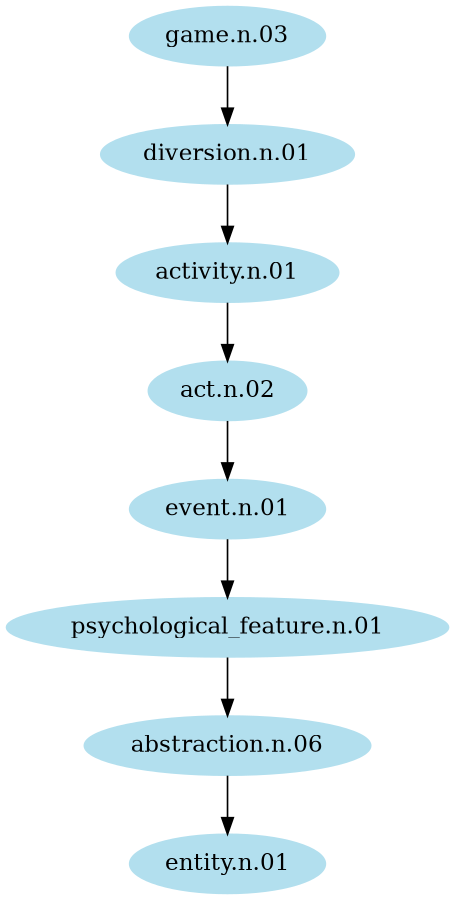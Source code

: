 digraph unix {
	node [color=lightblue2 style=filled]
	size="6,6"
	"game.n.03" -> "diversion.n.01"
	"diversion.n.01" -> "activity.n.01"
	"activity.n.01" -> "act.n.02"
	"act.n.02" -> "event.n.01"
	"event.n.01" -> "psychological_feature.n.01"
	"psychological_feature.n.01" -> "abstraction.n.06"
	"abstraction.n.06" -> "entity.n.01"
}
